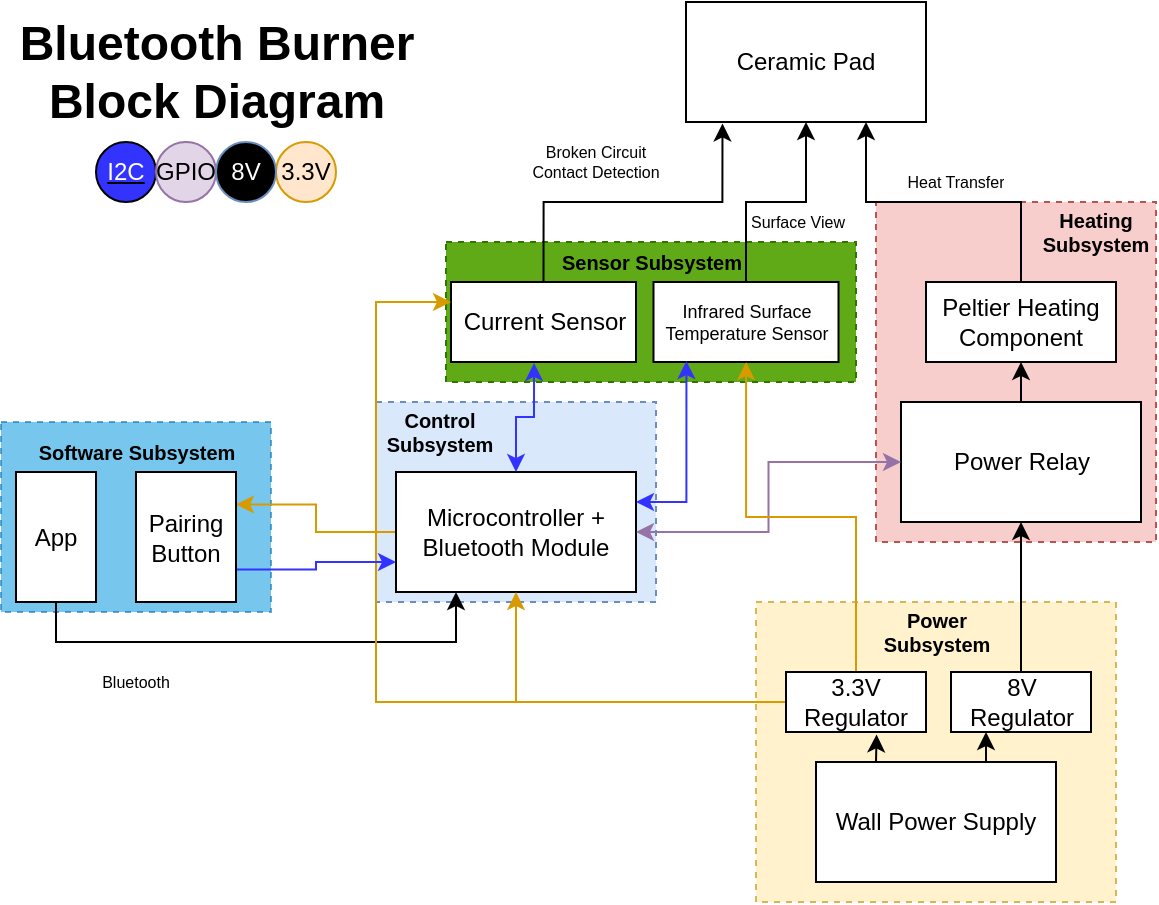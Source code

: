 <mxfile version="23.1.2" type="github">
  <diagram id="R2lEEEUBdFMjLlhIrx00" name="Page-1">
    <mxGraphModel dx="1434" dy="784" grid="1" gridSize="10" guides="1" tooltips="1" connect="1" arrows="1" fold="1" page="1" pageScale="1" pageWidth="850" pageHeight="1100" math="0" shadow="0" extFonts="Permanent Marker^https://fonts.googleapis.com/css?family=Permanent+Marker">
      <root>
        <mxCell id="0" />
        <mxCell id="1" parent="0" />
        <mxCell id="Lt4sIG0qt5cg9dwQDyGw-126" value="" style="rounded=0;whiteSpace=wrap;html=1;fillColor=#1ba1e2;fontColor=#ffffff;strokeColor=#006EAF;opacity=60;dashed=1;" parent="1" vertex="1">
          <mxGeometry x="42.5" y="250" width="135" height="95" as="geometry" />
        </mxCell>
        <mxCell id="Lt4sIG0qt5cg9dwQDyGw-119" value="" style="rounded=0;whiteSpace=wrap;html=1;fillColor=#60a917;strokeColor=#2D7600;fontColor=#ffffff;dashed=1;" parent="1" vertex="1">
          <mxGeometry x="265" y="160" width="205" height="70" as="geometry" />
        </mxCell>
        <mxCell id="Lt4sIG0qt5cg9dwQDyGw-118" value="" style="rounded=0;whiteSpace=wrap;html=1;fillColor=#dae8fc;strokeColor=#6c8ebf;dashed=1;" parent="1" vertex="1">
          <mxGeometry x="230" y="240" width="140" height="100" as="geometry" />
        </mxCell>
        <mxCell id="Lt4sIG0qt5cg9dwQDyGw-117" value="" style="rounded=0;whiteSpace=wrap;html=1;fillColor=#f8cecc;strokeColor=#b85450;dashed=1;" parent="1" vertex="1">
          <mxGeometry x="480" y="140" width="140" height="170" as="geometry" />
        </mxCell>
        <mxCell id="Lt4sIG0qt5cg9dwQDyGw-116" value="" style="rounded=0;whiteSpace=wrap;html=1;fillColor=#fff2cc;strokeColor=#d6b656;dashed=1;" parent="1" vertex="1">
          <mxGeometry x="420" y="340" width="180" height="150" as="geometry" />
        </mxCell>
        <mxCell id="Lt4sIG0qt5cg9dwQDyGw-6" value="Ceramic Pad" style="rounded=0;whiteSpace=wrap;html=1;" parent="1" vertex="1">
          <mxGeometry x="385" y="40" width="120" height="60" as="geometry" />
        </mxCell>
        <mxCell id="HviYj5k7WsrF9Fkv7oXZ-4" style="edgeStyle=orthogonalEdgeStyle;rounded=0;orthogonalLoop=1;jettySize=auto;html=1;exitX=0.5;exitY=1;exitDx=0;exitDy=0;entryX=0.25;entryY=1;entryDx=0;entryDy=0;" edge="1" parent="1" source="Lt4sIG0qt5cg9dwQDyGw-19" target="Lt4sIG0qt5cg9dwQDyGw-2">
          <mxGeometry relative="1" as="geometry" />
        </mxCell>
        <mxCell id="Lt4sIG0qt5cg9dwQDyGw-19" value="App" style="rounded=0;whiteSpace=wrap;html=1;" parent="1" vertex="1">
          <mxGeometry x="50" y="275" width="40" height="65" as="geometry" />
        </mxCell>
        <mxCell id="Lt4sIG0qt5cg9dwQDyGw-20" style="edgeStyle=orthogonalEdgeStyle;rounded=0;orthogonalLoop=1;jettySize=auto;html=1;exitX=0.5;exitY=0;exitDx=0;exitDy=0;entryX=0.152;entryY=1.012;entryDx=0;entryDy=0;entryPerimeter=0;" parent="1" source="Lt4sIG0qt5cg9dwQDyGw-5" target="Lt4sIG0qt5cg9dwQDyGw-6" edge="1">
          <mxGeometry relative="1" as="geometry" />
        </mxCell>
        <mxCell id="Lt4sIG0qt5cg9dwQDyGw-22" style="edgeStyle=orthogonalEdgeStyle;rounded=0;orthogonalLoop=1;jettySize=auto;html=1;exitX=0.5;exitY=0;exitDx=0;exitDy=0;entryX=0.5;entryY=1;entryDx=0;entryDy=0;" parent="1" source="Lt4sIG0qt5cg9dwQDyGw-4" target="Lt4sIG0qt5cg9dwQDyGw-6" edge="1">
          <mxGeometry relative="1" as="geometry" />
        </mxCell>
        <mxCell id="Lt4sIG0qt5cg9dwQDyGw-23" style="edgeStyle=orthogonalEdgeStyle;rounded=0;orthogonalLoop=1;jettySize=auto;html=1;exitX=0.5;exitY=0;exitDx=0;exitDy=0;entryX=0.75;entryY=1;entryDx=0;entryDy=0;" parent="1" source="Lt4sIG0qt5cg9dwQDyGw-3" target="Lt4sIG0qt5cg9dwQDyGw-6" edge="1">
          <mxGeometry relative="1" as="geometry">
            <mxPoint x="506" y="80" as="targetPoint" />
          </mxGeometry>
        </mxCell>
        <mxCell id="HviYj5k7WsrF9Fkv7oXZ-5" style="edgeStyle=orthogonalEdgeStyle;rounded=0;orthogonalLoop=1;jettySize=auto;html=1;exitX=0;exitY=0.5;exitDx=0;exitDy=0;entryX=1;entryY=0.25;entryDx=0;entryDy=0;fillColor=#ffe6cc;strokeColor=#d79b00;" edge="1" parent="1" source="Lt4sIG0qt5cg9dwQDyGw-2" target="HviYj5k7WsrF9Fkv7oXZ-1">
          <mxGeometry relative="1" as="geometry" />
        </mxCell>
        <mxCell id="Lt4sIG0qt5cg9dwQDyGw-2" value="Microcontroller + Bluetooth Module" style="rounded=0;whiteSpace=wrap;html=1;" parent="1" vertex="1">
          <mxGeometry x="240" y="275" width="120" height="60" as="geometry" />
        </mxCell>
        <mxCell id="Lt4sIG0qt5cg9dwQDyGw-3" value="Peltier Heating Component" style="rounded=0;whiteSpace=wrap;html=1;" parent="1" vertex="1">
          <mxGeometry x="505" y="180" width="95" height="40" as="geometry" />
        </mxCell>
        <mxCell id="Lt4sIG0qt5cg9dwQDyGw-4" value="Infrared Surface Temperature Sensor" style="rounded=0;whiteSpace=wrap;html=1;fontSize=9;" parent="1" vertex="1">
          <mxGeometry x="368.75" y="180" width="92.5" height="40" as="geometry" />
        </mxCell>
        <mxCell id="Lt4sIG0qt5cg9dwQDyGw-5" value="Current Sensor" style="rounded=0;whiteSpace=wrap;html=1;" parent="1" vertex="1">
          <mxGeometry x="267.5" y="180" width="92.5" height="40" as="geometry" />
        </mxCell>
        <mxCell id="Lt4sIG0qt5cg9dwQDyGw-34" style="edgeStyle=orthogonalEdgeStyle;rounded=0;orthogonalLoop=1;jettySize=auto;html=1;exitX=1;exitY=0.25;exitDx=0;exitDy=0;entryX=0.178;entryY=0.989;entryDx=0;entryDy=0;entryPerimeter=0;strokeColor=#3333FF;startArrow=classic;startFill=1;" parent="1" source="Lt4sIG0qt5cg9dwQDyGw-2" target="Lt4sIG0qt5cg9dwQDyGw-4" edge="1">
          <mxGeometry relative="1" as="geometry" />
        </mxCell>
        <mxCell id="Lt4sIG0qt5cg9dwQDyGw-90" style="edgeStyle=orthogonalEdgeStyle;rounded=0;orthogonalLoop=1;jettySize=auto;html=1;exitX=0.5;exitY=0;exitDx=0;exitDy=0;entryX=0.5;entryY=1;entryDx=0;entryDy=0;" parent="1" source="Lt4sIG0qt5cg9dwQDyGw-35" target="Lt4sIG0qt5cg9dwQDyGw-3" edge="1">
          <mxGeometry relative="1" as="geometry" />
        </mxCell>
        <mxCell id="Lt4sIG0qt5cg9dwQDyGw-35" value="Power Relay" style="rounded=0;whiteSpace=wrap;html=1;" parent="1" vertex="1">
          <mxGeometry x="492.5" y="240" width="120" height="60" as="geometry" />
        </mxCell>
        <mxCell id="Lt4sIG0qt5cg9dwQDyGw-37" style="edgeStyle=orthogonalEdgeStyle;rounded=0;orthogonalLoop=1;jettySize=auto;html=1;entryX=0;entryY=0.5;entryDx=0;entryDy=0;fillColor=#e1d5e7;strokeColor=#9673a6;startArrow=classic;startFill=1;" parent="1" source="Lt4sIG0qt5cg9dwQDyGw-2" target="Lt4sIG0qt5cg9dwQDyGw-35" edge="1">
          <mxGeometry relative="1" as="geometry" />
        </mxCell>
        <mxCell id="Lt4sIG0qt5cg9dwQDyGw-115" style="edgeStyle=orthogonalEdgeStyle;rounded=0;orthogonalLoop=1;jettySize=auto;html=1;exitX=0.75;exitY=0;exitDx=0;exitDy=0;entryX=0.25;entryY=1;entryDx=0;entryDy=0;" parent="1" source="Lt4sIG0qt5cg9dwQDyGw-8" target="Lt4sIG0qt5cg9dwQDyGw-96" edge="1">
          <mxGeometry relative="1" as="geometry" />
        </mxCell>
        <mxCell id="Lt4sIG0qt5cg9dwQDyGw-8" value="Wall Power Supply" style="rounded=0;whiteSpace=wrap;html=1;" parent="1" vertex="1">
          <mxGeometry x="450" y="420" width="120" height="60" as="geometry" />
        </mxCell>
        <mxCell id="Lt4sIG0qt5cg9dwQDyGw-82" style="edgeStyle=orthogonalEdgeStyle;rounded=0;orthogonalLoop=1;jettySize=auto;html=1;exitX=0;exitY=0.5;exitDx=0;exitDy=0;entryX=0.5;entryY=1;entryDx=0;entryDy=0;fillColor=#ffe6cc;strokeColor=#d79b00;" parent="1" source="Lt4sIG0qt5cg9dwQDyGw-9" target="Lt4sIG0qt5cg9dwQDyGw-2" edge="1">
          <mxGeometry relative="1" as="geometry" />
        </mxCell>
        <mxCell id="Lt4sIG0qt5cg9dwQDyGw-86" style="edgeStyle=orthogonalEdgeStyle;rounded=0;orthogonalLoop=1;jettySize=auto;html=1;exitX=0.5;exitY=0;exitDx=0;exitDy=0;fillColor=#ffe6cc;strokeColor=#d79b00;" parent="1" source="Lt4sIG0qt5cg9dwQDyGw-9" target="Lt4sIG0qt5cg9dwQDyGw-4" edge="1">
          <mxGeometry relative="1" as="geometry" />
        </mxCell>
        <mxCell id="Lt4sIG0qt5cg9dwQDyGw-108" style="edgeStyle=orthogonalEdgeStyle;rounded=0;orthogonalLoop=1;jettySize=auto;html=1;exitX=0;exitY=0.5;exitDx=0;exitDy=0;entryX=0;entryY=0.25;entryDx=0;entryDy=0;fillColor=#ffe6cc;strokeColor=#d79b00;" parent="1" source="Lt4sIG0qt5cg9dwQDyGw-9" target="Lt4sIG0qt5cg9dwQDyGw-5" edge="1">
          <mxGeometry relative="1" as="geometry">
            <Array as="points">
              <mxPoint x="230" y="390" />
              <mxPoint x="230" y="190" />
            </Array>
          </mxGeometry>
        </mxCell>
        <mxCell id="Lt4sIG0qt5cg9dwQDyGw-9" value="3.3V Regulator" style="rounded=0;whiteSpace=wrap;html=1;" parent="1" vertex="1">
          <mxGeometry x="435" y="375" width="70" height="30" as="geometry" />
        </mxCell>
        <mxCell id="Lt4sIG0qt5cg9dwQDyGw-99" style="edgeStyle=orthogonalEdgeStyle;rounded=0;orthogonalLoop=1;jettySize=auto;html=1;exitX=0.5;exitY=0;exitDx=0;exitDy=0;entryX=0.5;entryY=1;entryDx=0;entryDy=0;" parent="1" source="Lt4sIG0qt5cg9dwQDyGw-96" target="Lt4sIG0qt5cg9dwQDyGw-35" edge="1">
          <mxGeometry relative="1" as="geometry" />
        </mxCell>
        <mxCell id="Lt4sIG0qt5cg9dwQDyGw-96" value="8V&lt;br&gt;Regulator" style="rounded=0;whiteSpace=wrap;html=1;" parent="1" vertex="1">
          <mxGeometry x="517.5" y="375" width="70" height="30" as="geometry" />
        </mxCell>
        <mxCell id="Lt4sIG0qt5cg9dwQDyGw-102" style="edgeStyle=orthogonalEdgeStyle;rounded=0;orthogonalLoop=1;jettySize=auto;html=1;exitX=0.5;exitY=0;exitDx=0;exitDy=0;entryX=0.449;entryY=1.012;entryDx=0;entryDy=0;entryPerimeter=0;startArrow=classic;startFill=1;strokeColor=#3333FF;" parent="1" source="Lt4sIG0qt5cg9dwQDyGw-2" target="Lt4sIG0qt5cg9dwQDyGw-5" edge="1">
          <mxGeometry relative="1" as="geometry">
            <mxPoint x="299.89" y="273.32" as="sourcePoint" />
            <mxPoint x="299.95" y="240.0" as="targetPoint" />
          </mxGeometry>
        </mxCell>
        <UserObject label="Heat Transfer" placeholders="1" name="Variable" id="Lt4sIG0qt5cg9dwQDyGw-103">
          <mxCell style="text;html=1;strokeColor=none;fillColor=none;align=center;verticalAlign=middle;whiteSpace=wrap;overflow=hidden;fontSize=8;" parent="1" vertex="1">
            <mxGeometry x="480" y="120" width="80" height="20" as="geometry" />
          </mxCell>
        </UserObject>
        <UserObject label="Broken Circuit Contact Detection" placeholders="1" name="Variable" id="Lt4sIG0qt5cg9dwQDyGw-104">
          <mxCell style="text;html=1;strokeColor=none;fillColor=none;align=center;verticalAlign=middle;whiteSpace=wrap;overflow=hidden;fontSize=8;" parent="1" vertex="1">
            <mxGeometry x="305" y="100" width="70" height="40" as="geometry" />
          </mxCell>
        </UserObject>
        <UserObject label="Surface View" placeholders="1" name="Variable" id="Lt4sIG0qt5cg9dwQDyGw-105">
          <mxCell style="text;html=1;strokeColor=none;fillColor=none;align=center;verticalAlign=middle;whiteSpace=wrap;overflow=hidden;fontSize=8;" parent="1" vertex="1">
            <mxGeometry x="400.62" y="140" width="80" height="20" as="geometry" />
          </mxCell>
        </UserObject>
        <UserObject label="Bluetooth" placeholders="1" name="Variable" id="Lt4sIG0qt5cg9dwQDyGw-109">
          <mxCell style="text;html=1;strokeColor=none;fillColor=none;align=center;verticalAlign=middle;whiteSpace=wrap;overflow=hidden;fontSize=8;" parent="1" vertex="1">
            <mxGeometry x="70" y="370" width="80" height="20" as="geometry" />
          </mxCell>
        </UserObject>
        <mxCell id="Lt4sIG0qt5cg9dwQDyGw-110" value="" style="group" parent="1" vertex="1" connectable="0">
          <mxGeometry x="90" y="60" width="120" height="80" as="geometry" />
        </mxCell>
        <mxCell id="Lt4sIG0qt5cg9dwQDyGw-113" value="" style="group" parent="Lt4sIG0qt5cg9dwQDyGw-110" vertex="1" connectable="0">
          <mxGeometry width="120" height="80" as="geometry" />
        </mxCell>
        <mxCell id="Lt4sIG0qt5cg9dwQDyGw-73" value="Bluetooth Burner&lt;br&gt;Block Diagram" style="text;strokeColor=none;fillColor=none;html=1;fontSize=24;fontStyle=1;verticalAlign=middle;align=center;" parent="Lt4sIG0qt5cg9dwQDyGw-113" vertex="1">
          <mxGeometry x="30" width="60" height="30" as="geometry" />
        </mxCell>
        <mxCell id="Lt4sIG0qt5cg9dwQDyGw-112" value="" style="group" parent="Lt4sIG0qt5cg9dwQDyGw-113" vertex="1" connectable="0">
          <mxGeometry y="50" width="120" height="30" as="geometry" />
        </mxCell>
        <mxCell id="Lt4sIG0qt5cg9dwQDyGw-91" value="&lt;font color=&quot;#ffffff&quot;&gt;I2C&lt;/font&gt;" style="ellipse;whiteSpace=wrap;html=1;align=center;fontStyle=4;fillColor=#3333FF;" parent="Lt4sIG0qt5cg9dwQDyGw-112" vertex="1">
          <mxGeometry width="30" height="30" as="geometry" />
        </mxCell>
        <mxCell id="Lt4sIG0qt5cg9dwQDyGw-92" value="3.3V" style="ellipse;whiteSpace=wrap;html=1;align=center;fontStyle=0;fillColor=#ffe6cc;strokeColor=#d79b00;" parent="Lt4sIG0qt5cg9dwQDyGw-112" vertex="1">
          <mxGeometry x="90" width="30" height="30" as="geometry" />
        </mxCell>
        <mxCell id="Lt4sIG0qt5cg9dwQDyGw-93" value="GPIO" style="ellipse;whiteSpace=wrap;html=1;align=center;fontStyle=0;fillColor=#e1d5e7;strokeColor=#9673a6;" parent="Lt4sIG0qt5cg9dwQDyGw-112" vertex="1">
          <mxGeometry x="30" width="30" height="30" as="geometry" />
        </mxCell>
        <mxCell id="Lt4sIG0qt5cg9dwQDyGw-95" value="&lt;font color=&quot;#ffffff&quot;&gt;8V&lt;/font&gt;" style="ellipse;whiteSpace=wrap;html=1;align=center;fontStyle=0;fillColor=#000000;strokeColor=#6c8ebf;" parent="Lt4sIG0qt5cg9dwQDyGw-112" vertex="1">
          <mxGeometry x="60" width="30" height="30" as="geometry" />
        </mxCell>
        <mxCell id="Lt4sIG0qt5cg9dwQDyGw-114" style="edgeStyle=orthogonalEdgeStyle;rounded=0;orthogonalLoop=1;jettySize=auto;html=1;exitX=0.25;exitY=0;exitDx=0;exitDy=0;entryX=0.647;entryY=1.041;entryDx=0;entryDy=0;entryPerimeter=0;" parent="1" source="Lt4sIG0qt5cg9dwQDyGw-8" target="Lt4sIG0qt5cg9dwQDyGw-9" edge="1">
          <mxGeometry relative="1" as="geometry" />
        </mxCell>
        <UserObject label="Heating Subsystem" placeholders="1" name="Variable" id="Lt4sIG0qt5cg9dwQDyGw-121">
          <mxCell style="text;html=1;strokeColor=none;fillColor=none;align=center;verticalAlign=middle;whiteSpace=wrap;overflow=hidden;fontSize=10;fontStyle=1" parent="1" vertex="1">
            <mxGeometry x="560" y="140" width="60" height="30" as="geometry" />
          </mxCell>
        </UserObject>
        <UserObject label="Power Subsystem" placeholders="1" name="Variable" id="Lt4sIG0qt5cg9dwQDyGw-122">
          <mxCell style="text;html=1;strokeColor=none;fillColor=none;align=center;verticalAlign=middle;whiteSpace=wrap;overflow=hidden;fontSize=10;fontStyle=1" parent="1" vertex="1">
            <mxGeometry x="480.62" y="340" width="58.75" height="30" as="geometry" />
          </mxCell>
        </UserObject>
        <UserObject label="Control Subsystem" placeholders="1" name="Variable" id="Lt4sIG0qt5cg9dwQDyGw-123">
          <mxCell style="text;html=1;strokeColor=none;fillColor=none;align=center;verticalAlign=middle;whiteSpace=wrap;overflow=hidden;fontSize=10;fontStyle=1" parent="1" vertex="1">
            <mxGeometry x="230" y="240" width="63.75" height="30" as="geometry" />
          </mxCell>
        </UserObject>
        <UserObject label="Sensor Subsystem" placeholders="1" name="Variable" id="Lt4sIG0qt5cg9dwQDyGw-125">
          <mxCell style="text;html=1;strokeColor=none;fillColor=none;align=center;verticalAlign=middle;whiteSpace=wrap;overflow=hidden;fontSize=10;fontStyle=1" parent="1" vertex="1">
            <mxGeometry x="318.75" y="160" width="97.5" height="20" as="geometry" />
          </mxCell>
        </UserObject>
        <UserObject label="Software Subsystem" placeholders="1" name="Variable" id="Lt4sIG0qt5cg9dwQDyGw-128">
          <mxCell style="text;html=1;strokeColor=none;fillColor=none;align=center;verticalAlign=middle;whiteSpace=wrap;overflow=hidden;fontSize=10;fontStyle=1" parent="1" vertex="1">
            <mxGeometry x="55.63" y="255" width="108.75" height="20" as="geometry" />
          </mxCell>
        </UserObject>
        <mxCell id="HviYj5k7WsrF9Fkv7oXZ-8" style="edgeStyle=orthogonalEdgeStyle;rounded=0;orthogonalLoop=1;jettySize=auto;html=1;exitX=1;exitY=0.75;exitDx=0;exitDy=0;entryX=0;entryY=0.75;entryDx=0;entryDy=0;fillColor=#dae8fc;strokeColor=#3333FF;" edge="1" parent="1" source="HviYj5k7WsrF9Fkv7oXZ-1" target="Lt4sIG0qt5cg9dwQDyGw-2">
          <mxGeometry relative="1" as="geometry" />
        </mxCell>
        <mxCell id="HviYj5k7WsrF9Fkv7oXZ-1" value="Pairing Button" style="rounded=0;whiteSpace=wrap;html=1;" vertex="1" parent="1">
          <mxGeometry x="110" y="275" width="50" height="65" as="geometry" />
        </mxCell>
      </root>
    </mxGraphModel>
  </diagram>
</mxfile>
